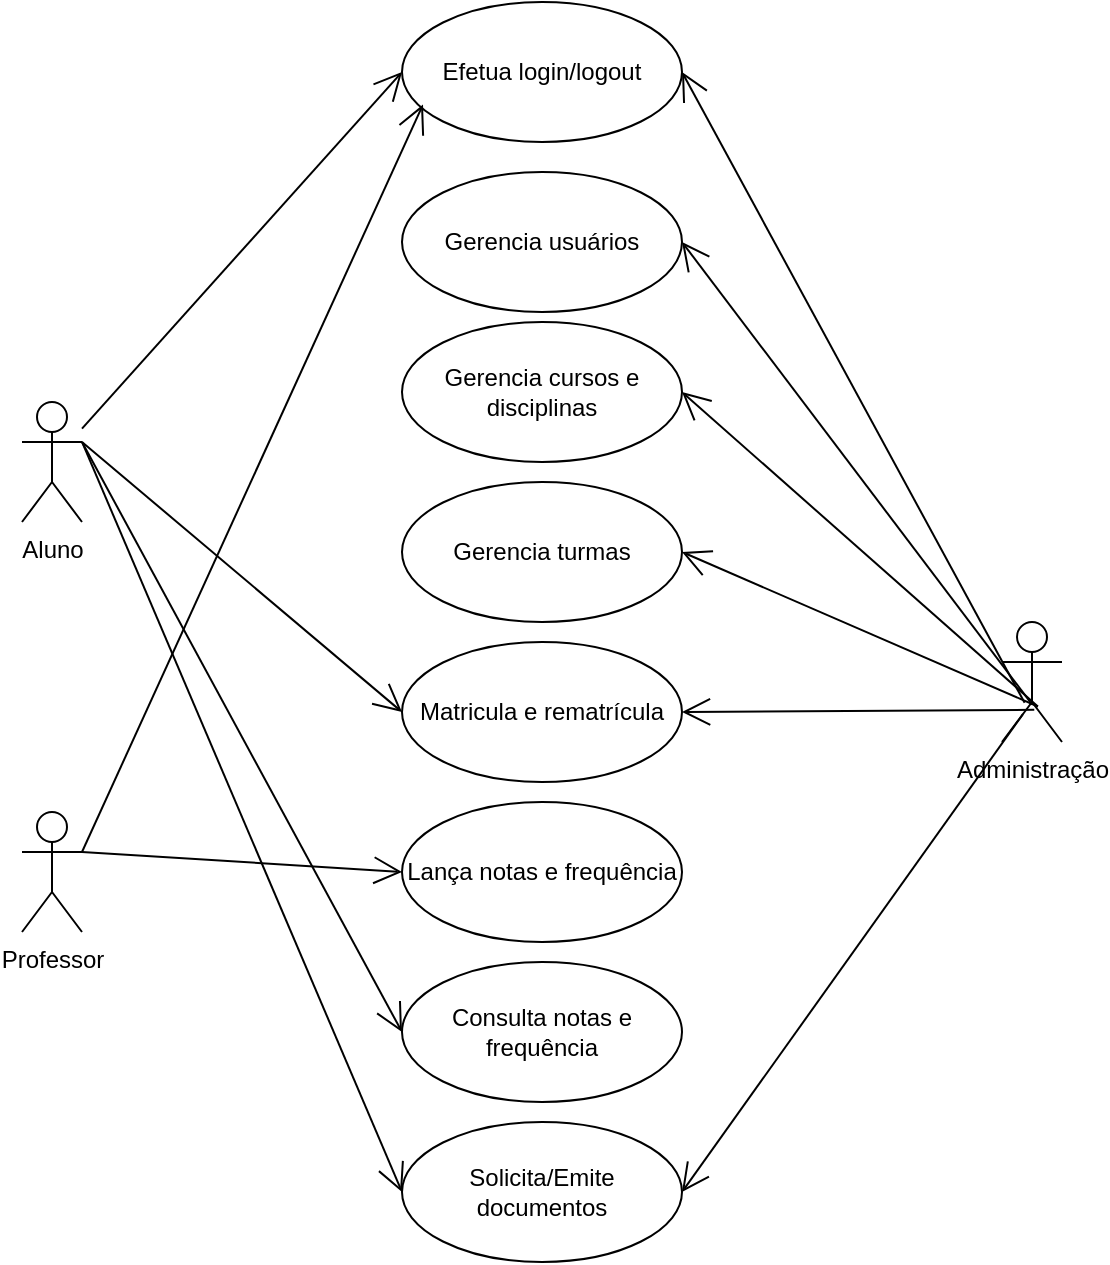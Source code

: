 <mxfile>
    <diagram id="6KyMjCCprkmyCfYntuGR" name="Page-1">
        <mxGraphModel dx="788" dy="678" grid="1" gridSize="10" guides="1" tooltips="1" connect="1" arrows="1" fold="1" page="1" pageScale="1" pageWidth="850" pageHeight="1100" math="0" shadow="0">
            <root>
                <mxCell id="0"/>
                <mxCell id="1" parent="0"/>
                <mxCell id="2" value="Aluno" style="shape=umlActor;verticalLabelPosition=bottom;verticalAlign=top;html=1;" vertex="1" parent="1">
                    <mxGeometry x="30" y="220" width="30" height="60" as="geometry"/>
                </mxCell>
                <mxCell id="6" value="Administração" style="shape=umlActor;verticalLabelPosition=bottom;verticalAlign=top;html=1;" vertex="1" parent="1">
                    <mxGeometry x="520" y="330" width="30" height="60" as="geometry"/>
                </mxCell>
                <mxCell id="7" value="Professor" style="shape=umlActor;verticalLabelPosition=bottom;verticalAlign=top;html=1;" vertex="1" parent="1">
                    <mxGeometry x="30" y="425" width="30" height="60" as="geometry"/>
                </mxCell>
                <mxCell id="9" value="Gerencia usuários" style="ellipse;whiteSpace=wrap;html=1;" vertex="1" parent="1">
                    <mxGeometry x="220" y="105" width="140" height="70" as="geometry"/>
                </mxCell>
                <mxCell id="10" value="Gerencia cursos e disciplinas" style="ellipse;whiteSpace=wrap;html=1;" vertex="1" parent="1">
                    <mxGeometry x="220" y="180" width="140" height="70" as="geometry"/>
                </mxCell>
                <mxCell id="11" value="Gerencia turmas" style="ellipse;whiteSpace=wrap;html=1;" vertex="1" parent="1">
                    <mxGeometry x="220" y="260" width="140" height="70" as="geometry"/>
                </mxCell>
                <mxCell id="12" value="Matricula e rematrícula" style="ellipse;whiteSpace=wrap;html=1;" vertex="1" parent="1">
                    <mxGeometry x="220" y="340" width="140" height="70" as="geometry"/>
                </mxCell>
                <mxCell id="13" value="Lança notas e frequência" style="ellipse;whiteSpace=wrap;html=1;" vertex="1" parent="1">
                    <mxGeometry x="220" y="420" width="140" height="70" as="geometry"/>
                </mxCell>
                <mxCell id="14" value="Consulta notas e frequência" style="ellipse;whiteSpace=wrap;html=1;" vertex="1" parent="1">
                    <mxGeometry x="220" y="500" width="140" height="70" as="geometry"/>
                </mxCell>
                <mxCell id="15" value="Efetua login/logout" style="ellipse;whiteSpace=wrap;html=1;" vertex="1" parent="1">
                    <mxGeometry x="220" y="20" width="140" height="70" as="geometry"/>
                </mxCell>
                <mxCell id="17" value="" style="endArrow=open;endFill=1;endSize=12;html=1;entryX=0;entryY=0.5;entryDx=0;entryDy=0;" edge="1" parent="1" source="2" target="15">
                    <mxGeometry width="160" relative="1" as="geometry">
                        <mxPoint x="140" y="320" as="sourcePoint"/>
                        <mxPoint x="300" y="320" as="targetPoint"/>
                    </mxGeometry>
                </mxCell>
                <mxCell id="18" value="" style="endArrow=open;endFill=1;endSize=12;html=1;entryX=0.075;entryY=0.733;entryDx=0;entryDy=0;entryPerimeter=0;exitX=1;exitY=0.333;exitDx=0;exitDy=0;exitPerimeter=0;" edge="1" parent="1" source="7" target="15">
                    <mxGeometry width="160" relative="1" as="geometry">
                        <mxPoint x="90" y="137" as="sourcePoint"/>
                        <mxPoint x="230" y="65" as="targetPoint"/>
                    </mxGeometry>
                </mxCell>
                <mxCell id="19" value="" style="endArrow=open;endFill=1;endSize=12;html=1;entryX=1;entryY=0.5;entryDx=0;entryDy=0;exitX=0.377;exitY=0.673;exitDx=0;exitDy=0;exitPerimeter=0;" edge="1" parent="1" source="6" target="15">
                    <mxGeometry width="160" relative="1" as="geometry">
                        <mxPoint x="90" y="367" as="sourcePoint"/>
                        <mxPoint x="240" y="81" as="targetPoint"/>
                    </mxGeometry>
                </mxCell>
                <mxCell id="21" value="" style="endArrow=open;endFill=1;endSize=12;html=1;entryX=1;entryY=0.5;entryDx=0;entryDy=0;exitX=0.503;exitY=0.688;exitDx=0;exitDy=0;exitPerimeter=0;" edge="1" parent="1" source="6" target="9">
                    <mxGeometry width="160" relative="1" as="geometry">
                        <mxPoint x="460" y="260" as="sourcePoint"/>
                        <mxPoint x="370" y="65" as="targetPoint"/>
                    </mxGeometry>
                </mxCell>
                <mxCell id="23" value="" style="endArrow=open;endFill=1;endSize=12;html=1;exitX=0.598;exitY=0.704;exitDx=0;exitDy=0;exitPerimeter=0;entryX=1;entryY=0.5;entryDx=0;entryDy=0;" edge="1" parent="1" source="6" target="10">
                    <mxGeometry width="160" relative="1" as="geometry">
                        <mxPoint x="140" y="320" as="sourcePoint"/>
                        <mxPoint x="300" y="320" as="targetPoint"/>
                    </mxGeometry>
                </mxCell>
                <mxCell id="24" value="" style="endArrow=open;endFill=1;endSize=12;html=1;exitX=0.598;exitY=0.704;exitDx=0;exitDy=0;exitPerimeter=0;entryX=1;entryY=0.5;entryDx=0;entryDy=0;" edge="1" parent="1" source="6" target="11">
                    <mxGeometry width="160" relative="1" as="geometry">
                        <mxPoint x="528" y="272" as="sourcePoint"/>
                        <mxPoint x="370" y="225" as="targetPoint"/>
                    </mxGeometry>
                </mxCell>
                <mxCell id="26" value="" style="endArrow=open;endFill=1;endSize=12;html=1;exitX=0.538;exitY=0.732;exitDx=0;exitDy=0;exitPerimeter=0;entryX=1;entryY=0.5;entryDx=0;entryDy=0;" edge="1" parent="1" source="6" target="12">
                    <mxGeometry width="160" relative="1" as="geometry">
                        <mxPoint x="515" y="260" as="sourcePoint"/>
                        <mxPoint x="410" y="460" as="targetPoint"/>
                    </mxGeometry>
                </mxCell>
                <mxCell id="27" value="" style="endArrow=open;endFill=1;endSize=12;html=1;exitX=1;exitY=0.333;exitDx=0;exitDy=0;exitPerimeter=0;entryX=0;entryY=0.5;entryDx=0;entryDy=0;" edge="1" parent="1" source="7" target="13">
                    <mxGeometry width="160" relative="1" as="geometry">
                        <mxPoint x="140" y="340" as="sourcePoint"/>
                        <mxPoint x="300" y="320" as="targetPoint"/>
                    </mxGeometry>
                </mxCell>
                <mxCell id="29" value="" style="endArrow=open;endFill=1;endSize=12;html=1;exitX=1;exitY=0.333;exitDx=0;exitDy=0;exitPerimeter=0;entryX=0;entryY=0.5;entryDx=0;entryDy=0;" edge="1" parent="1" source="2" target="12">
                    <mxGeometry width="160" relative="1" as="geometry">
                        <mxPoint x="140" y="320" as="sourcePoint"/>
                        <mxPoint x="300" y="320" as="targetPoint"/>
                    </mxGeometry>
                </mxCell>
                <mxCell id="30" value="" style="endArrow=open;endFill=1;endSize=12;html=1;exitX=1;exitY=0.333;exitDx=0;exitDy=0;exitPerimeter=0;entryX=0;entryY=0.5;entryDx=0;entryDy=0;" edge="1" parent="1" source="2" target="14">
                    <mxGeometry width="160" relative="1" as="geometry">
                        <mxPoint x="90" y="135" as="sourcePoint"/>
                        <mxPoint x="230" y="385" as="targetPoint"/>
                    </mxGeometry>
                </mxCell>
                <mxCell id="31" value="Solicita/Emite documentos" style="ellipse;whiteSpace=wrap;html=1;" vertex="1" parent="1">
                    <mxGeometry x="220" y="580" width="140" height="70" as="geometry"/>
                </mxCell>
                <mxCell id="32" value="" style="endArrow=open;endFill=1;endSize=12;html=1;exitX=1;exitY=0.333;exitDx=0;exitDy=0;exitPerimeter=0;entryX=0;entryY=0.5;entryDx=0;entryDy=0;" edge="1" parent="1" source="2" target="31">
                    <mxGeometry width="160" relative="1" as="geometry">
                        <mxPoint x="140" y="420" as="sourcePoint"/>
                        <mxPoint x="300" y="420" as="targetPoint"/>
                    </mxGeometry>
                </mxCell>
                <mxCell id="33" value="" style="endArrow=open;endFill=1;endSize=12;html=1;entryX=1;entryY=0.5;entryDx=0;entryDy=0;exitX=0.349;exitY=0.768;exitDx=0;exitDy=0;exitPerimeter=0;" edge="1" parent="1" source="6" target="31">
                    <mxGeometry width="160" relative="1" as="geometry">
                        <mxPoint x="576" y="394" as="sourcePoint"/>
                        <mxPoint x="370" y="385" as="targetPoint"/>
                    </mxGeometry>
                </mxCell>
            </root>
        </mxGraphModel>
    </diagram>
</mxfile>